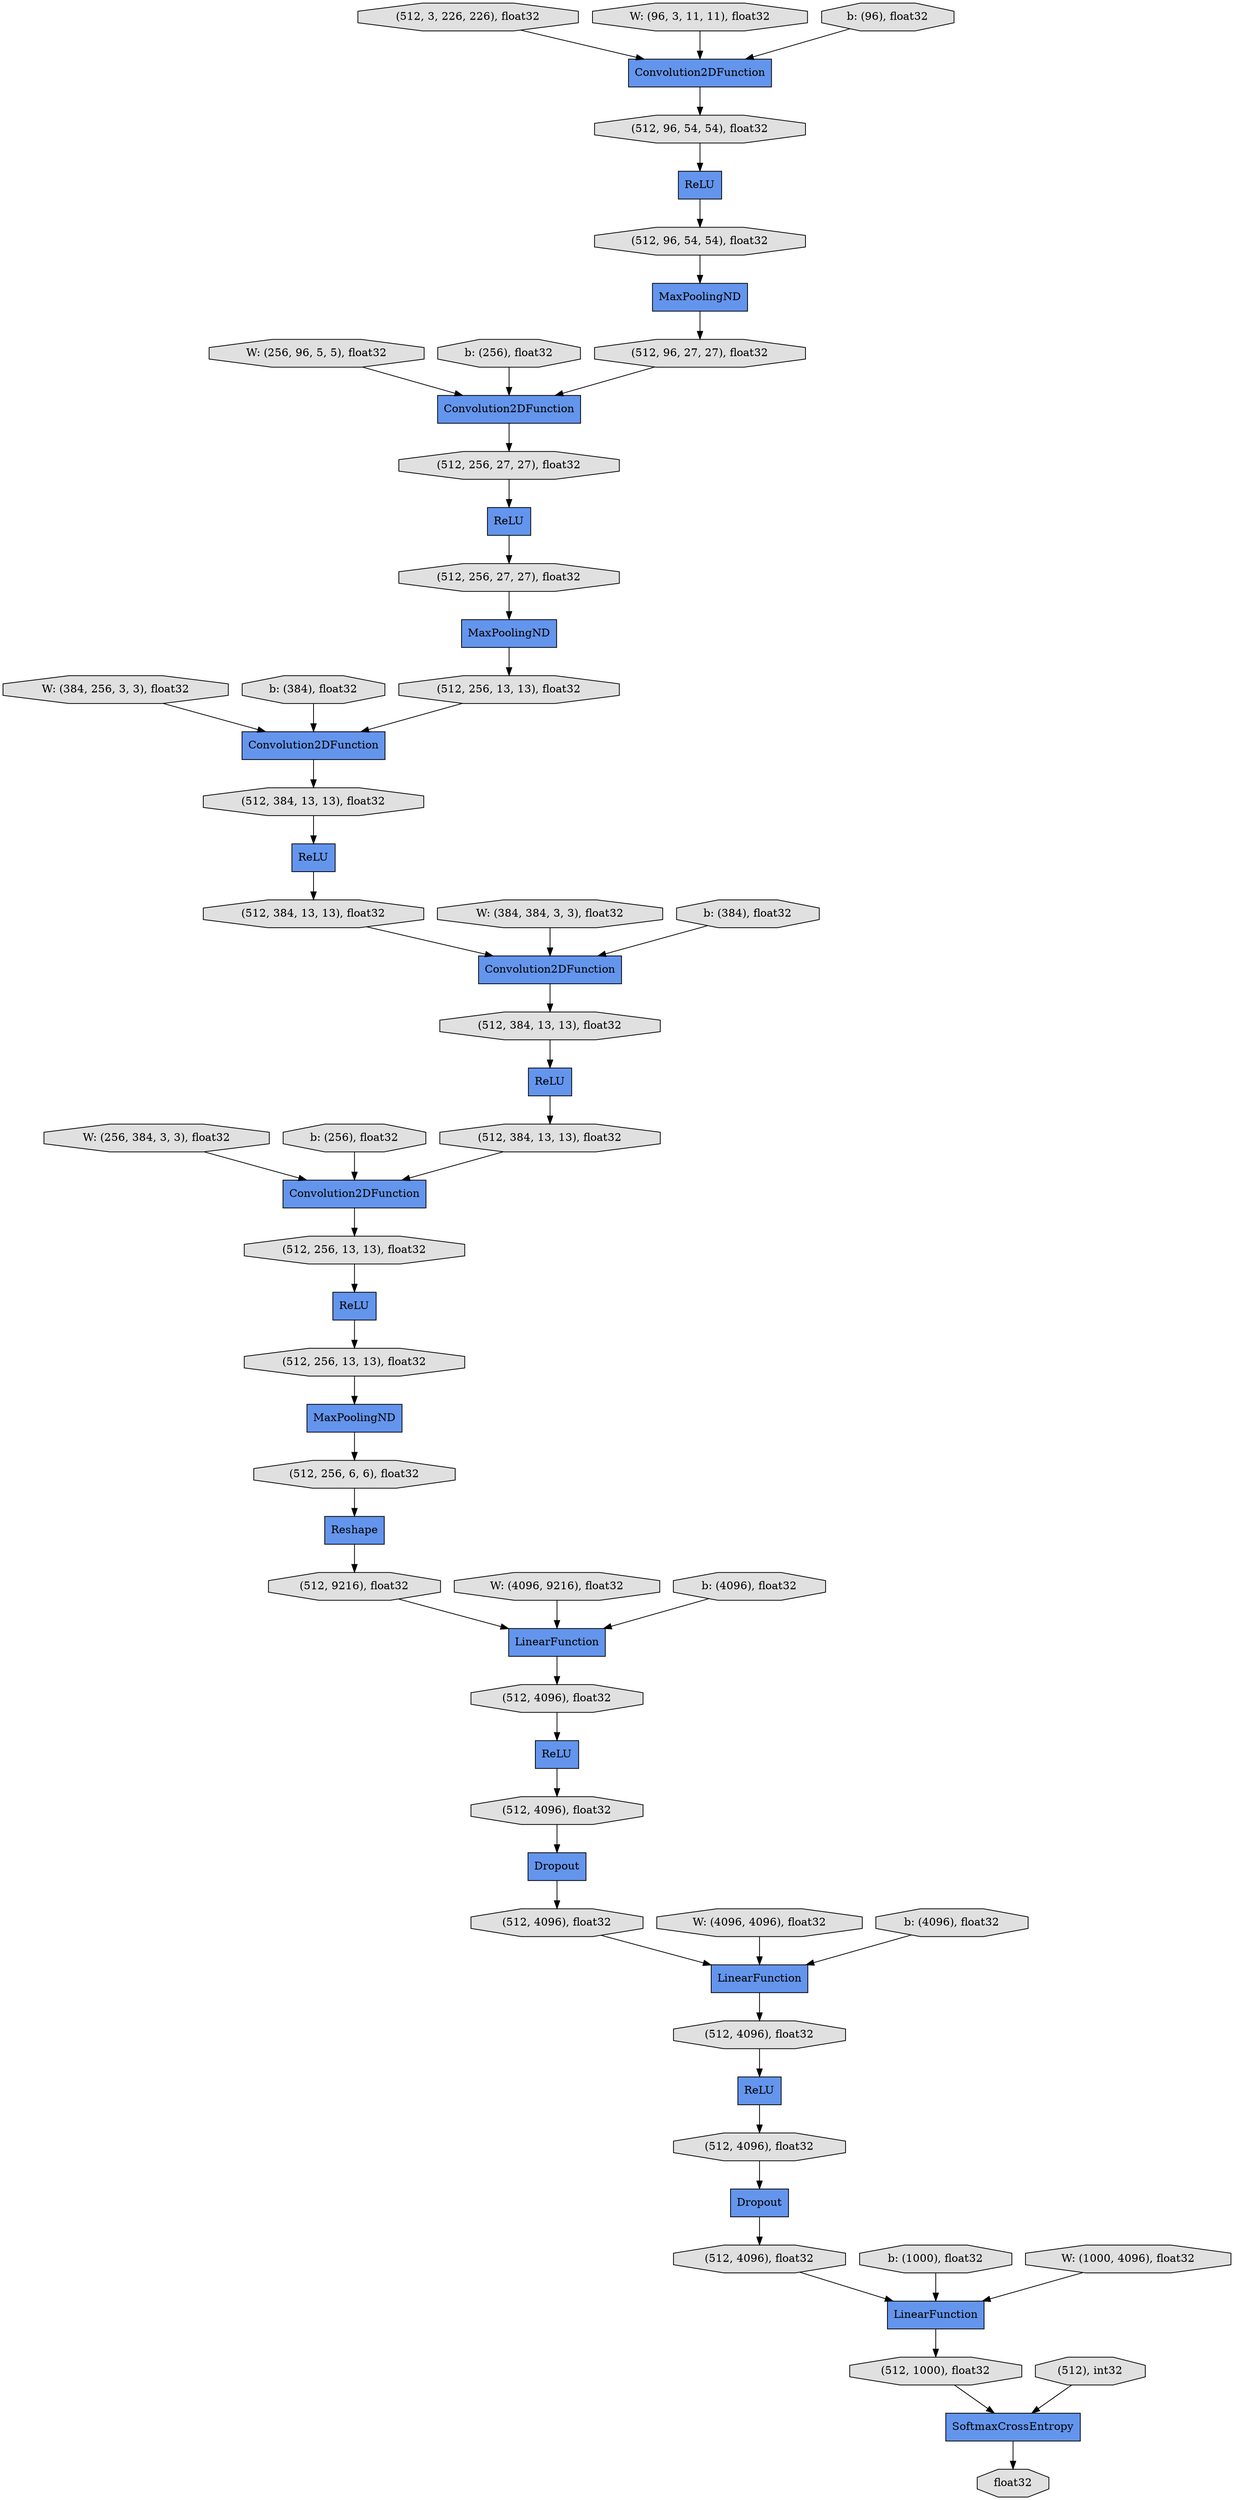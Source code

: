 digraph graphname{rankdir=TB;47963110074384 [label="W: (256, 384, 3, 3), float32",shape="octagon",fillcolor="#E0E0E0",style="filled"];47964477380688 [label="(512, 256, 13, 13), float32",shape="octagon",fillcolor="#E0E0E0",style="filled"];47964477481104 [label="Convolution2DFunction",shape="record",fillcolor="#6495ED",style="filled"];47963110072464 [label="W: (256, 96, 5, 5), float32",shape="octagon",fillcolor="#E0E0E0",style="filled"];47964477380752 [label="(512, 3, 226, 226), float32",shape="octagon",fillcolor="#E0E0E0",style="filled"];47964477380816 [label="LinearFunction",shape="record",fillcolor="#6495ED",style="filled"];47964500703440 [label="ReLU",shape="record",fillcolor="#6495ED",style="filled"];47963110099280 [label="ReLU",shape="record",fillcolor="#6495ED",style="filled"];47964477481296 [label="ReLU",shape="record",fillcolor="#6495ED",style="filled"];47963110074704 [label="b: (256), float32",shape="octagon",fillcolor="#E0E0E0",style="filled"];47962854857040 [label="ReLU",shape="record",fillcolor="#6495ED",style="filled"];47963110097296 [label="b: (1000), float32",shape="octagon",fillcolor="#E0E0E0",style="filled"];47964477444560 [label="(512, 4096), float32",shape="octagon",fillcolor="#E0E0E0",style="filled"];47964477481424 [label="Convolution2DFunction",shape="record",fillcolor="#6495ED",style="filled"];47963110072784 [label="b: (256), float32",shape="octagon",fillcolor="#E0E0E0",style="filled"];47963110199824 [label="Convolution2DFunction",shape="record",fillcolor="#6495ED",style="filled"];47963110199888 [label="(512, 96, 54, 54), float32",shape="octagon",fillcolor="#E0E0E0",style="filled"];47963110075024 [label="W: (4096, 9216), float32",shape="octagon",fillcolor="#E0E0E0",style="filled"];47964477481616 [label="(512, 256, 27, 27), float32",shape="octagon",fillcolor="#E0E0E0",style="filled"];47964501119696 [label="(512, 4096), float32",shape="octagon",fillcolor="#E0E0E0",style="filled"];47964477381328 [label="(512, 256, 13, 13), float32",shape="octagon",fillcolor="#E0E0E0",style="filled"];47963110073104 [label="W: (384, 256, 3, 3), float32",shape="octagon",fillcolor="#E0E0E0",style="filled"];47964500701968 [label="(512, 96, 27, 27), float32",shape="octagon",fillcolor="#E0E0E0",style="filled"];47964477481872 [label="MaxPoolingND",shape="record",fillcolor="#6495ED",style="filled"];47963110075344 [label="b: (4096), float32",shape="octagon",fillcolor="#E0E0E0",style="filled"];47964477481936 [label="(512, 384, 13, 13), float32",shape="octagon",fillcolor="#E0E0E0",style="filled"];47964477445136 [label="(512, 4096), float32",shape="octagon",fillcolor="#E0E0E0",style="filled"];47964500622352 [label="(512, 384, 13, 13), float32",shape="octagon",fillcolor="#E0E0E0",style="filled"];47964477482000 [label="(512, 384, 13, 13), float32",shape="octagon",fillcolor="#E0E0E0",style="filled"];47964500739088 [label="MaxPoolingND",shape="record",fillcolor="#6495ED",style="filled"];47964477445200 [label="(512), int32",shape="octagon",fillcolor="#E0E0E0",style="filled"];47963110073424 [label="b: (384), float32",shape="octagon",fillcolor="#E0E0E0",style="filled"];47964500765712 [label="Convolution2DFunction",shape="record",fillcolor="#6495ED",style="filled"];47964477447312 [label="float32",shape="octagon",fillcolor="#E0E0E0",style="filled"];47964500622544 [label="ReLU",shape="record",fillcolor="#6495ED",style="filled"];47964477381904 [label="(512, 384, 13, 13), float32",shape="octagon",fillcolor="#E0E0E0",style="filled"];47963110075728 [label="W: (4096, 4096), float32",shape="octagon",fillcolor="#E0E0E0",style="filled"];47964477381968 [label="(512, 256, 6, 6), float32",shape="octagon",fillcolor="#E0E0E0",style="filled"];47964500766032 [label="ReLU",shape="record",fillcolor="#6495ED",style="filled"];47962893699024 [label="Convolution2DFunction",shape="record",fillcolor="#6495ED",style="filled"];47964477379984 [label="Reshape",shape="record",fillcolor="#6495ED",style="filled"];47963110073744 [label="W: (384, 384, 3, 3), float32",shape="octagon",fillcolor="#E0E0E0",style="filled"];47964500790672 [label="(512, 256, 27, 27), float32",shape="octagon",fillcolor="#E0E0E0",style="filled"];47962885926224 [label="W: (96, 3, 11, 11), float32",shape="octagon",fillcolor="#E0E0E0",style="filled"];47964477447696 [label="(512, 1000), float32",shape="octagon",fillcolor="#E0E0E0",style="filled"];47964477445648 [label="LinearFunction",shape="record",fillcolor="#6495ED",style="filled"];47964477380112 [label="(512, 4096), float32",shape="octagon",fillcolor="#E0E0E0",style="filled"];47963110006288 [label="b: (96), float32",shape="octagon",fillcolor="#E0E0E0",style="filled"];47964500852304 [label="SoftmaxCrossEntropy",shape="record",fillcolor="#6495ED",style="filled"];47964500788816 [label="ReLU",shape="record",fillcolor="#6495ED",style="filled"];47964477482576 [label="(512, 256, 13, 13), float32",shape="octagon",fillcolor="#E0E0E0",style="filled"];47963110100560 [label="MaxPoolingND",shape="record",fillcolor="#6495ED",style="filled"];47964477445776 [label="(512, 4096), float32",shape="octagon",fillcolor="#E0E0E0",style="filled"];47963110076048 [label="b: (4096), float32",shape="octagon",fillcolor="#E0E0E0",style="filled"];47964500664016 [label="Dropout",shape="record",fillcolor="#6495ED",style="filled"];47963110074064 [label="b: (384), float32",shape="octagon",fillcolor="#E0E0E0",style="filled"];47964477382416 [label="(512, 4096), float32",shape="octagon",fillcolor="#E0E0E0",style="filled"];47964477380432 [label="Dropout",shape="record",fillcolor="#6495ED",style="filled"];47964477382480 [label="(512, 9216), float32",shape="octagon",fillcolor="#E0E0E0",style="filled"];47964500664144 [label="(512, 96, 54, 54), float32",shape="octagon",fillcolor="#E0E0E0",style="filled"];47964477382544 [label="LinearFunction",shape="record",fillcolor="#6495ED",style="filled"];47963110076368 [label="W: (1000, 4096), float32",shape="octagon",fillcolor="#E0E0E0",style="filled"];47963110075728 -> 47964477382544;47963110075024 -> 47964477380816;47964477481936 -> 47964500788816;47964477445200 -> 47964500852304;47964477445776 -> 47964477445648;47963110072784 -> 47962893699024;47964477380112 -> 47964500664016;47964477481296 -> 47964477380112;47964500622352 -> 47964500703440;47964500701968 -> 47962893699024;47963110073104 -> 47963110199824;47963110199888 -> 47964500739088;47964477380432 -> 47964477445776;47964477482000 -> 47964477481104;47963110074384 -> 47964477481424;47964477482576 -> 47963110199824;47963110076048 -> 47964477382544;47964500852304 -> 47964477447312;47964477382544 -> 47964477444560;47964477381328 -> 47964477481872;47962885926224 -> 47964500765712;47964500739088 -> 47964500701968;47963110076368 -> 47964477445648;47963110097296 -> 47964477445648;47963110075344 -> 47964477380816;47964477379984 -> 47964477382480;47964477481872 -> 47964477381968;47964500788816 -> 47964477482000;47963110073424 -> 47963110199824;47964477481424 -> 47964477380688;47963110073744 -> 47964477481104;47964477481616 -> 47963110100560;47964500664016 -> 47964501119696;47964477481104 -> 47964500622352;47964477380752 -> 47964500765712;47964477381904 -> 47964477481424;47964477444560 -> 47963110099280;47964477380688 -> 47964500622544;47964477382416 -> 47964477481296;47964500703440 -> 47964477381904;47962854857040 -> 47963110199888;47963110074064 -> 47964477481104;47963110199824 -> 47964477481936;47964500790672 -> 47964500766032;47963110006288 -> 47964500765712;47964477445136 -> 47964477380432;47964477381968 -> 47964477379984;47964500765712 -> 47964500664144;47964500622544 -> 47964477381328;47963110100560 -> 47964477482576;47964500664144 -> 47962854857040;47963110099280 -> 47964477445136;47964501119696 -> 47964477382544;47963110074704 -> 47964477481424;47964477447696 -> 47964500852304;47964477380816 -> 47964477382416;47964477382480 -> 47964477380816;47964500766032 -> 47964477481616;47963110072464 -> 47962893699024;47962893699024 -> 47964500790672;47964477445648 -> 47964477447696;}